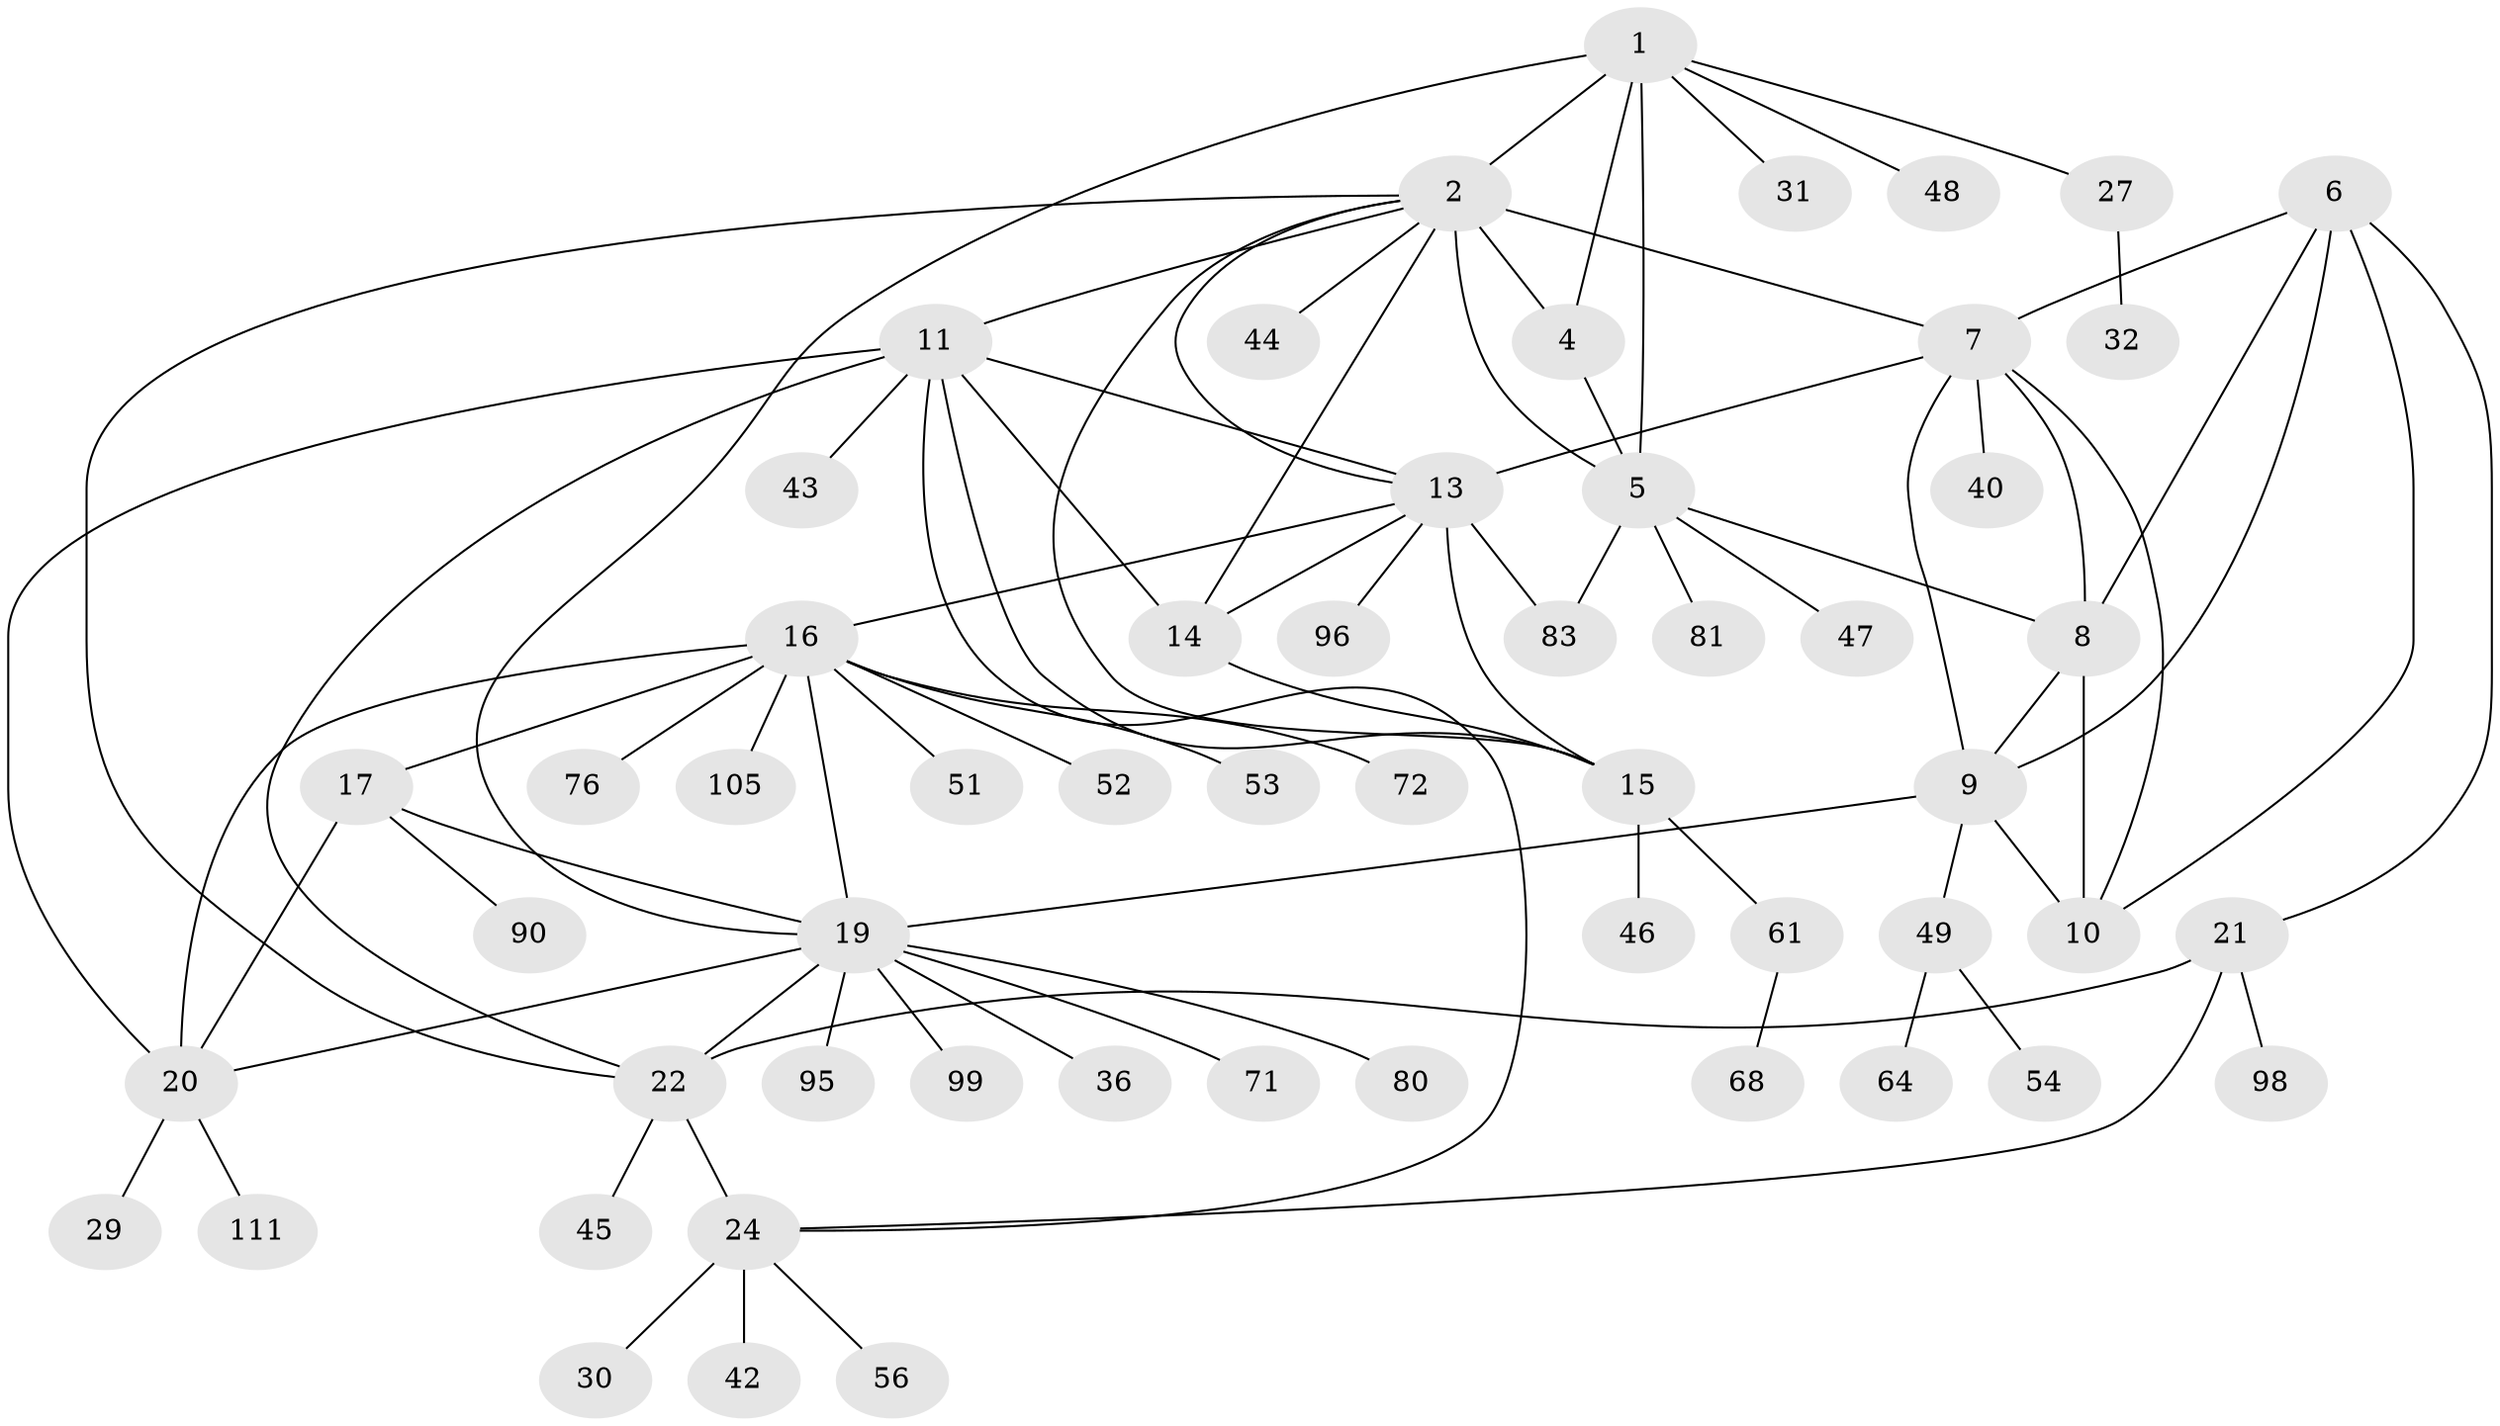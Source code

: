 // original degree distribution, {8: 0.05357142857142857, 6: 0.05357142857142857, 4: 0.044642857142857144, 5: 0.026785714285714284, 9: 0.008928571428571428, 7: 0.017857142857142856, 11: 0.008928571428571428, 10: 0.017857142857142856, 12: 0.008928571428571428, 14: 0.008928571428571428, 2: 0.11607142857142858, 3: 0.026785714285714284, 1: 0.6071428571428571}
// Generated by graph-tools (version 1.1) at 2025/16/03/09/25 04:16:05]
// undirected, 56 vertices, 84 edges
graph export_dot {
graph [start="1"]
  node [color=gray90,style=filled];
  1;
  2 [super="+3+12"];
  4;
  5;
  6;
  7 [super="+73+82"];
  8 [super="+33+55"];
  9;
  10;
  11 [super="+39+112+91+57+37"];
  13;
  14;
  15;
  16 [super="+18"];
  17;
  19;
  20;
  21;
  22 [super="+66+34+58+23+88+92+79+70+101"];
  24 [super="+26+25+94"];
  27 [super="+93"];
  29;
  30;
  31 [super="+86+109+107"];
  32;
  36;
  40 [super="+110"];
  42 [super="+60"];
  43;
  44;
  45;
  46 [super="+59+63+100+103"];
  47 [super="+50"];
  48 [super="+62"];
  49;
  51 [super="+108+97+89"];
  52;
  53;
  54;
  56;
  61;
  64;
  68;
  71;
  72;
  76;
  80;
  81;
  83;
  90 [super="+104"];
  95;
  96;
  98;
  99;
  105;
  111;
  1 -- 2 [weight=2];
  1 -- 4;
  1 -- 5;
  1 -- 19;
  1 -- 27;
  1 -- 31;
  1 -- 48;
  2 -- 4 [weight=2];
  2 -- 5 [weight=2];
  2 -- 44;
  2 -- 22;
  2 -- 7;
  2 -- 11;
  2 -- 13;
  2 -- 14;
  2 -- 15;
  4 -- 5;
  5 -- 8;
  5 -- 47;
  5 -- 81;
  5 -- 83;
  6 -- 7;
  6 -- 8;
  6 -- 9;
  6 -- 10;
  6 -- 21;
  7 -- 8;
  7 -- 9;
  7 -- 10;
  7 -- 13;
  7 -- 40;
  8 -- 9;
  8 -- 10;
  9 -- 10;
  9 -- 19;
  9 -- 49;
  11 -- 13;
  11 -- 14;
  11 -- 15;
  11 -- 43;
  11 -- 24;
  11 -- 20;
  11 -- 22;
  13 -- 14;
  13 -- 15;
  13 -- 83;
  13 -- 96;
  13 -- 16;
  14 -- 15;
  15 -- 46;
  15 -- 61;
  16 -- 17 [weight=2];
  16 -- 19 [weight=2];
  16 -- 20 [weight=2];
  16 -- 51;
  16 -- 52;
  16 -- 53;
  16 -- 72;
  16 -- 76;
  16 -- 105;
  17 -- 19;
  17 -- 20;
  17 -- 90;
  19 -- 20;
  19 -- 22;
  19 -- 36;
  19 -- 71;
  19 -- 80;
  19 -- 95;
  19 -- 99;
  20 -- 29;
  20 -- 111;
  21 -- 22 [weight=2];
  21 -- 24 [weight=2];
  21 -- 98;
  22 -- 24 [weight=4];
  22 -- 45;
  24 -- 42;
  24 -- 56;
  24 -- 30;
  27 -- 32;
  49 -- 54;
  49 -- 64;
  61 -- 68;
}
